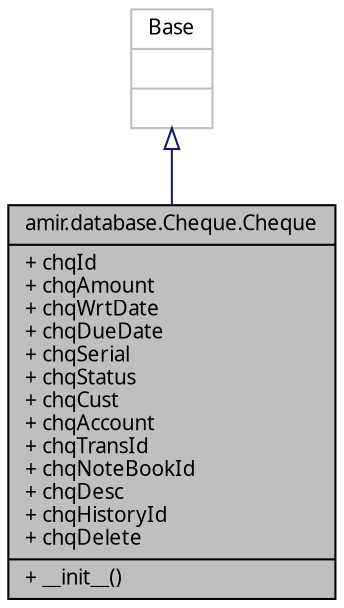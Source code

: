 digraph "amir.database.Cheque.Cheque"
{
 // LATEX_PDF_SIZE
  edge [fontname="FreeSans.ttf",fontsize="10",labelfontname="FreeSans.ttf",labelfontsize="10"];
  node [fontname="FreeSans.ttf",fontsize="10",shape=record];
  Node1 [label="{amir.database.Cheque.Cheque\n|+ chqId\l+ chqAmount\l+ chqWrtDate\l+ chqDueDate\l+ chqSerial\l+ chqStatus\l+ chqCust\l+ chqAccount\l+ chqTransId\l+ chqNoteBookId\l+ chqDesc\l+ chqHistoryId\l+ chqDelete\l|+ __init__()\l}",height=0.2,width=0.4,color="black", fillcolor="grey75", style="filled", fontcolor="black",tooltip=" "];
  Node2 -> Node1 [dir="back",color="midnightblue",fontsize="10",style="solid",arrowtail="onormal",fontname="FreeSans.ttf"];
  Node2 [label="{Base\n||}",height=0.2,width=0.4,color="grey75", fillcolor="white", style="filled",tooltip=" "];
}
